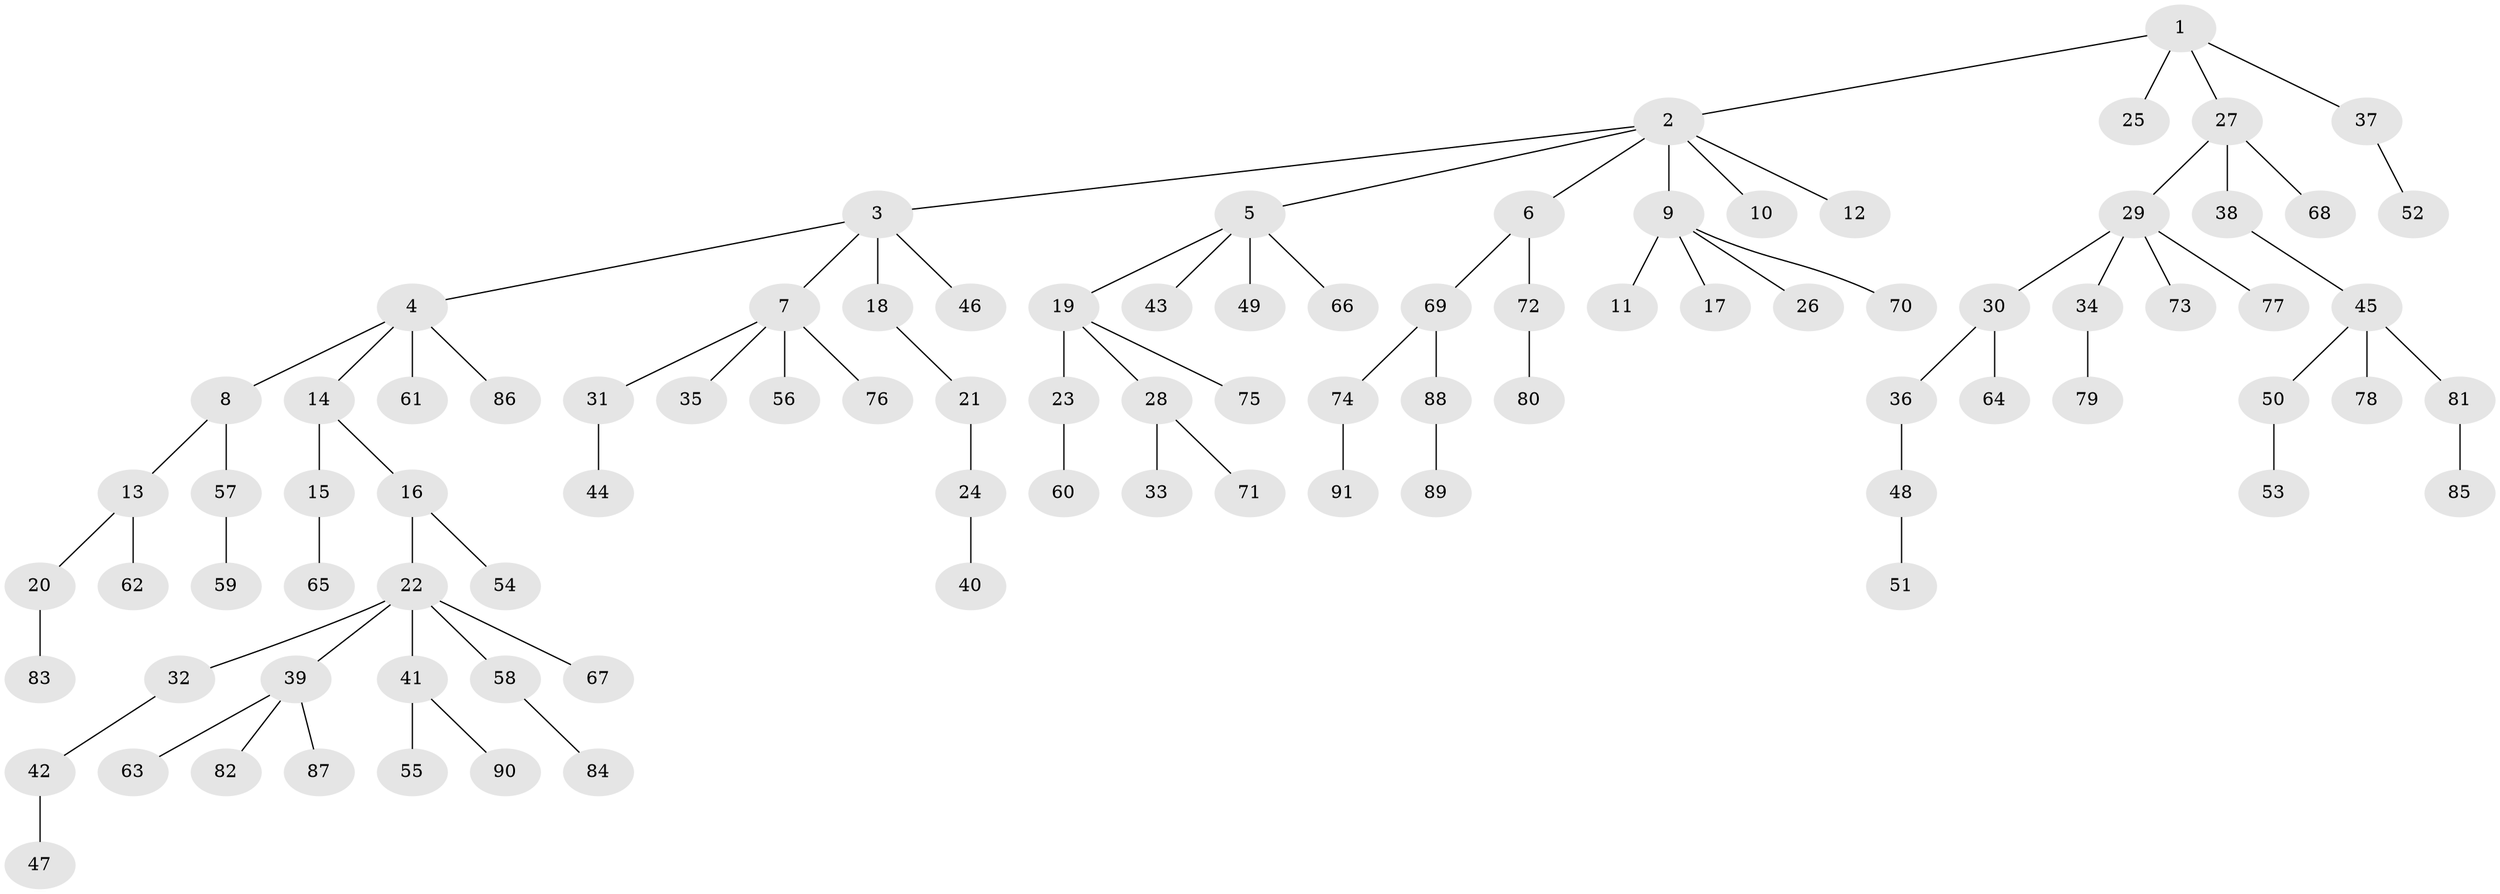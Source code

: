 // Generated by graph-tools (version 1.1) at 2025/50/03/09/25 03:50:17]
// undirected, 91 vertices, 90 edges
graph export_dot {
graph [start="1"]
  node [color=gray90,style=filled];
  1;
  2;
  3;
  4;
  5;
  6;
  7;
  8;
  9;
  10;
  11;
  12;
  13;
  14;
  15;
  16;
  17;
  18;
  19;
  20;
  21;
  22;
  23;
  24;
  25;
  26;
  27;
  28;
  29;
  30;
  31;
  32;
  33;
  34;
  35;
  36;
  37;
  38;
  39;
  40;
  41;
  42;
  43;
  44;
  45;
  46;
  47;
  48;
  49;
  50;
  51;
  52;
  53;
  54;
  55;
  56;
  57;
  58;
  59;
  60;
  61;
  62;
  63;
  64;
  65;
  66;
  67;
  68;
  69;
  70;
  71;
  72;
  73;
  74;
  75;
  76;
  77;
  78;
  79;
  80;
  81;
  82;
  83;
  84;
  85;
  86;
  87;
  88;
  89;
  90;
  91;
  1 -- 2;
  1 -- 25;
  1 -- 27;
  1 -- 37;
  2 -- 3;
  2 -- 5;
  2 -- 6;
  2 -- 9;
  2 -- 10;
  2 -- 12;
  3 -- 4;
  3 -- 7;
  3 -- 18;
  3 -- 46;
  4 -- 8;
  4 -- 14;
  4 -- 61;
  4 -- 86;
  5 -- 19;
  5 -- 43;
  5 -- 49;
  5 -- 66;
  6 -- 69;
  6 -- 72;
  7 -- 31;
  7 -- 35;
  7 -- 56;
  7 -- 76;
  8 -- 13;
  8 -- 57;
  9 -- 11;
  9 -- 17;
  9 -- 26;
  9 -- 70;
  13 -- 20;
  13 -- 62;
  14 -- 15;
  14 -- 16;
  15 -- 65;
  16 -- 22;
  16 -- 54;
  18 -- 21;
  19 -- 23;
  19 -- 28;
  19 -- 75;
  20 -- 83;
  21 -- 24;
  22 -- 32;
  22 -- 39;
  22 -- 41;
  22 -- 58;
  22 -- 67;
  23 -- 60;
  24 -- 40;
  27 -- 29;
  27 -- 38;
  27 -- 68;
  28 -- 33;
  28 -- 71;
  29 -- 30;
  29 -- 34;
  29 -- 73;
  29 -- 77;
  30 -- 36;
  30 -- 64;
  31 -- 44;
  32 -- 42;
  34 -- 79;
  36 -- 48;
  37 -- 52;
  38 -- 45;
  39 -- 63;
  39 -- 82;
  39 -- 87;
  41 -- 55;
  41 -- 90;
  42 -- 47;
  45 -- 50;
  45 -- 78;
  45 -- 81;
  48 -- 51;
  50 -- 53;
  57 -- 59;
  58 -- 84;
  69 -- 74;
  69 -- 88;
  72 -- 80;
  74 -- 91;
  81 -- 85;
  88 -- 89;
}

